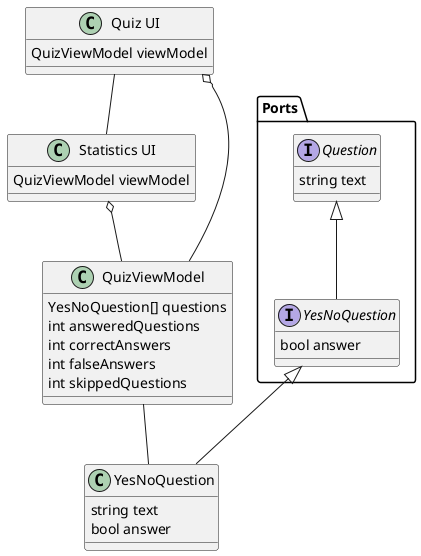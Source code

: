 @startuml

package Ports {
/'	class Choices << enumeration >> {
		Boolean
		Multiple
	}

	class Difficulty << enumeration >> {
		Easy
		Medium
		Hard
	}'/

	interface Question {
'		string category
		string text
	}

	interface YesNoQuestion {
		bool answer
	}

}

together {
class "Quiz UI" as QuizView {
	QuizViewModel viewModel
}
class "Statistics UI" as StatisticsView {
	QuizViewModel viewModel
}
class QuizViewModel {
	YesNoQuestion[] questions
	int answeredQuestions
	int correctAnswers
	int falseAnswers
	int skippedQuestions
}

class "YesNoQuestion" as ConcreteYesNoQuestion {
	string text
	bool answer
}

QuizView o-- QuizViewModel
QuizViewModel -- ConcreteYesNoQuestion
QuizView -- StatisticsView
StatisticsView o-- QuizViewModel
Question <|-- YesNoQuestion
YesNoQuestion <|-- ConcreteYesNoQuestion

@enduml

